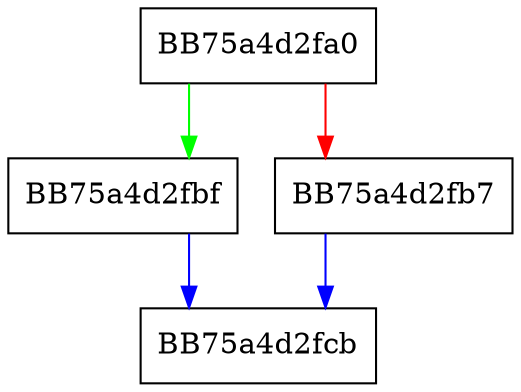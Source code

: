 digraph McGenEventWrite_EventWriteTransfer {
  node [shape="box"];
  graph [splines=ortho];
  BB75a4d2fa0 -> BB75a4d2fbf [color="green"];
  BB75a4d2fa0 -> BB75a4d2fb7 [color="red"];
  BB75a4d2fb7 -> BB75a4d2fcb [color="blue"];
  BB75a4d2fbf -> BB75a4d2fcb [color="blue"];
}